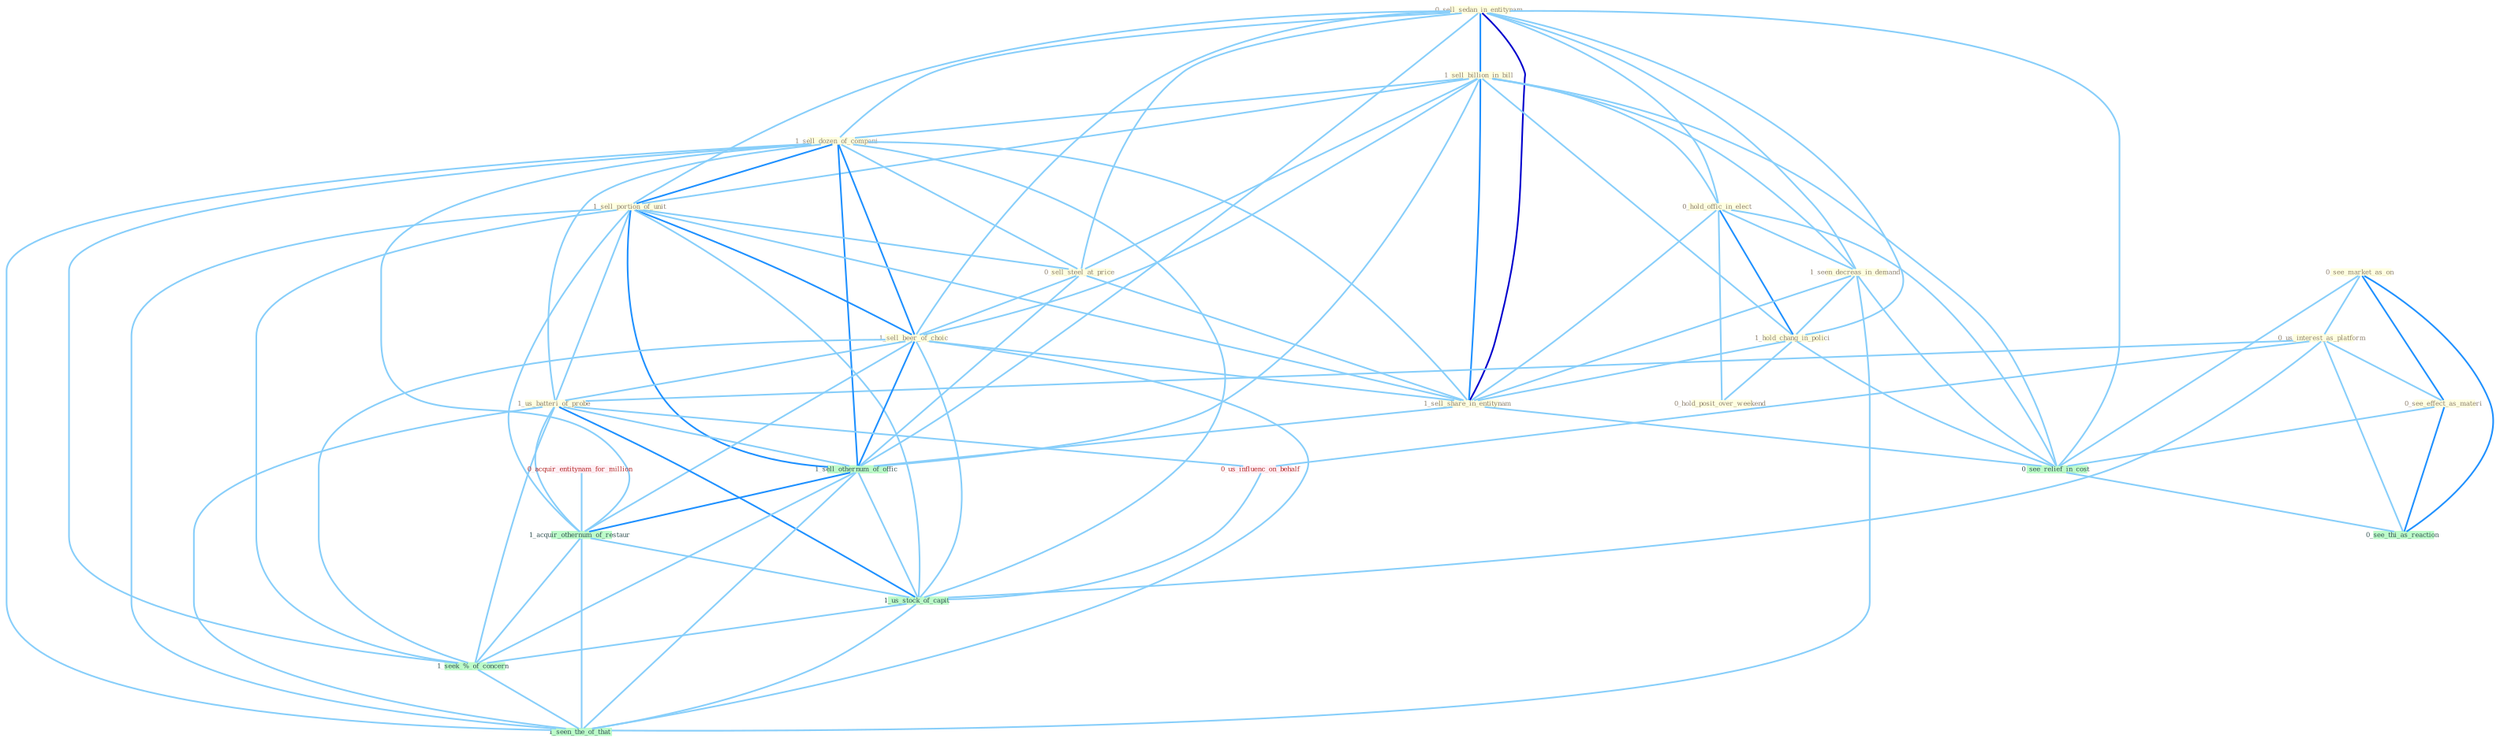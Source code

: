 Graph G{ 
    node
    [shape=polygon,style=filled,width=.5,height=.06,color="#BDFCC9",fixedsize=true,fontsize=4,
    fontcolor="#2f4f4f"];
    {node
    [color="#ffffe0", fontcolor="#8b7d6b"] "0_sell_sedan_in_entitynam " "1_sell_billion_in_bill " "0_hold_offic_in_elect " "0_see_market_as_on " "0_us_interest_as_platform " "1_sell_dozen_of_compani " "1_sell_portion_of_unit " "0_see_effect_as_materi " "0_sell_steel_at_price " "1_sell_beer_of_choic " "1_us_batteri_of_probe " "1_seen_decreas_in_demand " "1_hold_chang_in_polici " "0_hold_posit_over_weekend " "1_sell_share_in_entitynam "}
{node [color="#fff0f5", fontcolor="#b22222"] "0_acquir_entitynam_for_million " "0_us_influenc_on_behalf "}
edge [color="#B0E2FF"];

	"0_sell_sedan_in_entitynam " -- "1_sell_billion_in_bill " [w="2", color="#1e90ff" , len=0.8];
	"0_sell_sedan_in_entitynam " -- "0_hold_offic_in_elect " [w="1", color="#87cefa" ];
	"0_sell_sedan_in_entitynam " -- "1_sell_dozen_of_compani " [w="1", color="#87cefa" ];
	"0_sell_sedan_in_entitynam " -- "1_sell_portion_of_unit " [w="1", color="#87cefa" ];
	"0_sell_sedan_in_entitynam " -- "0_sell_steel_at_price " [w="1", color="#87cefa" ];
	"0_sell_sedan_in_entitynam " -- "1_sell_beer_of_choic " [w="1", color="#87cefa" ];
	"0_sell_sedan_in_entitynam " -- "1_seen_decreas_in_demand " [w="1", color="#87cefa" ];
	"0_sell_sedan_in_entitynam " -- "1_hold_chang_in_polici " [w="1", color="#87cefa" ];
	"0_sell_sedan_in_entitynam " -- "1_sell_share_in_entitynam " [w="3", color="#0000cd" , len=0.6];
	"0_sell_sedan_in_entitynam " -- "1_sell_othernum_of_offic " [w="1", color="#87cefa" ];
	"0_sell_sedan_in_entitynam " -- "0_see_relief_in_cost " [w="1", color="#87cefa" ];
	"1_sell_billion_in_bill " -- "0_hold_offic_in_elect " [w="1", color="#87cefa" ];
	"1_sell_billion_in_bill " -- "1_sell_dozen_of_compani " [w="1", color="#87cefa" ];
	"1_sell_billion_in_bill " -- "1_sell_portion_of_unit " [w="1", color="#87cefa" ];
	"1_sell_billion_in_bill " -- "0_sell_steel_at_price " [w="1", color="#87cefa" ];
	"1_sell_billion_in_bill " -- "1_sell_beer_of_choic " [w="1", color="#87cefa" ];
	"1_sell_billion_in_bill " -- "1_seen_decreas_in_demand " [w="1", color="#87cefa" ];
	"1_sell_billion_in_bill " -- "1_hold_chang_in_polici " [w="1", color="#87cefa" ];
	"1_sell_billion_in_bill " -- "1_sell_share_in_entitynam " [w="2", color="#1e90ff" , len=0.8];
	"1_sell_billion_in_bill " -- "1_sell_othernum_of_offic " [w="1", color="#87cefa" ];
	"1_sell_billion_in_bill " -- "0_see_relief_in_cost " [w="1", color="#87cefa" ];
	"0_hold_offic_in_elect " -- "1_seen_decreas_in_demand " [w="1", color="#87cefa" ];
	"0_hold_offic_in_elect " -- "1_hold_chang_in_polici " [w="2", color="#1e90ff" , len=0.8];
	"0_hold_offic_in_elect " -- "0_hold_posit_over_weekend " [w="1", color="#87cefa" ];
	"0_hold_offic_in_elect " -- "1_sell_share_in_entitynam " [w="1", color="#87cefa" ];
	"0_hold_offic_in_elect " -- "0_see_relief_in_cost " [w="1", color="#87cefa" ];
	"0_see_market_as_on " -- "0_us_interest_as_platform " [w="1", color="#87cefa" ];
	"0_see_market_as_on " -- "0_see_effect_as_materi " [w="2", color="#1e90ff" , len=0.8];
	"0_see_market_as_on " -- "0_see_relief_in_cost " [w="1", color="#87cefa" ];
	"0_see_market_as_on " -- "0_see_thi_as_reaction " [w="2", color="#1e90ff" , len=0.8];
	"0_us_interest_as_platform " -- "0_see_effect_as_materi " [w="1", color="#87cefa" ];
	"0_us_interest_as_platform " -- "1_us_batteri_of_probe " [w="1", color="#87cefa" ];
	"0_us_interest_as_platform " -- "0_us_influenc_on_behalf " [w="1", color="#87cefa" ];
	"0_us_interest_as_platform " -- "0_see_thi_as_reaction " [w="1", color="#87cefa" ];
	"0_us_interest_as_platform " -- "1_us_stock_of_capit " [w="1", color="#87cefa" ];
	"1_sell_dozen_of_compani " -- "1_sell_portion_of_unit " [w="2", color="#1e90ff" , len=0.8];
	"1_sell_dozen_of_compani " -- "0_sell_steel_at_price " [w="1", color="#87cefa" ];
	"1_sell_dozen_of_compani " -- "1_sell_beer_of_choic " [w="2", color="#1e90ff" , len=0.8];
	"1_sell_dozen_of_compani " -- "1_us_batteri_of_probe " [w="1", color="#87cefa" ];
	"1_sell_dozen_of_compani " -- "1_sell_share_in_entitynam " [w="1", color="#87cefa" ];
	"1_sell_dozen_of_compani " -- "1_sell_othernum_of_offic " [w="2", color="#1e90ff" , len=0.8];
	"1_sell_dozen_of_compani " -- "1_acquir_othernum_of_restaur " [w="1", color="#87cefa" ];
	"1_sell_dozen_of_compani " -- "1_us_stock_of_capit " [w="1", color="#87cefa" ];
	"1_sell_dozen_of_compani " -- "1_seek_%_of_concern " [w="1", color="#87cefa" ];
	"1_sell_dozen_of_compani " -- "1_seen_the_of_that " [w="1", color="#87cefa" ];
	"1_sell_portion_of_unit " -- "0_sell_steel_at_price " [w="1", color="#87cefa" ];
	"1_sell_portion_of_unit " -- "1_sell_beer_of_choic " [w="2", color="#1e90ff" , len=0.8];
	"1_sell_portion_of_unit " -- "1_us_batteri_of_probe " [w="1", color="#87cefa" ];
	"1_sell_portion_of_unit " -- "1_sell_share_in_entitynam " [w="1", color="#87cefa" ];
	"1_sell_portion_of_unit " -- "1_sell_othernum_of_offic " [w="2", color="#1e90ff" , len=0.8];
	"1_sell_portion_of_unit " -- "1_acquir_othernum_of_restaur " [w="1", color="#87cefa" ];
	"1_sell_portion_of_unit " -- "1_us_stock_of_capit " [w="1", color="#87cefa" ];
	"1_sell_portion_of_unit " -- "1_seek_%_of_concern " [w="1", color="#87cefa" ];
	"1_sell_portion_of_unit " -- "1_seen_the_of_that " [w="1", color="#87cefa" ];
	"0_see_effect_as_materi " -- "0_see_relief_in_cost " [w="1", color="#87cefa" ];
	"0_see_effect_as_materi " -- "0_see_thi_as_reaction " [w="2", color="#1e90ff" , len=0.8];
	"0_sell_steel_at_price " -- "1_sell_beer_of_choic " [w="1", color="#87cefa" ];
	"0_sell_steel_at_price " -- "1_sell_share_in_entitynam " [w="1", color="#87cefa" ];
	"0_sell_steel_at_price " -- "1_sell_othernum_of_offic " [w="1", color="#87cefa" ];
	"1_sell_beer_of_choic " -- "1_us_batteri_of_probe " [w="1", color="#87cefa" ];
	"1_sell_beer_of_choic " -- "1_sell_share_in_entitynam " [w="1", color="#87cefa" ];
	"1_sell_beer_of_choic " -- "1_sell_othernum_of_offic " [w="2", color="#1e90ff" , len=0.8];
	"1_sell_beer_of_choic " -- "1_acquir_othernum_of_restaur " [w="1", color="#87cefa" ];
	"1_sell_beer_of_choic " -- "1_us_stock_of_capit " [w="1", color="#87cefa" ];
	"1_sell_beer_of_choic " -- "1_seek_%_of_concern " [w="1", color="#87cefa" ];
	"1_sell_beer_of_choic " -- "1_seen_the_of_that " [w="1", color="#87cefa" ];
	"1_us_batteri_of_probe " -- "1_sell_othernum_of_offic " [w="1", color="#87cefa" ];
	"1_us_batteri_of_probe " -- "0_us_influenc_on_behalf " [w="1", color="#87cefa" ];
	"1_us_batteri_of_probe " -- "1_acquir_othernum_of_restaur " [w="1", color="#87cefa" ];
	"1_us_batteri_of_probe " -- "1_us_stock_of_capit " [w="2", color="#1e90ff" , len=0.8];
	"1_us_batteri_of_probe " -- "1_seek_%_of_concern " [w="1", color="#87cefa" ];
	"1_us_batteri_of_probe " -- "1_seen_the_of_that " [w="1", color="#87cefa" ];
	"1_seen_decreas_in_demand " -- "1_hold_chang_in_polici " [w="1", color="#87cefa" ];
	"1_seen_decreas_in_demand " -- "1_sell_share_in_entitynam " [w="1", color="#87cefa" ];
	"1_seen_decreas_in_demand " -- "0_see_relief_in_cost " [w="1", color="#87cefa" ];
	"1_seen_decreas_in_demand " -- "1_seen_the_of_that " [w="1", color="#87cefa" ];
	"1_hold_chang_in_polici " -- "0_hold_posit_over_weekend " [w="1", color="#87cefa" ];
	"1_hold_chang_in_polici " -- "1_sell_share_in_entitynam " [w="1", color="#87cefa" ];
	"1_hold_chang_in_polici " -- "0_see_relief_in_cost " [w="1", color="#87cefa" ];
	"1_sell_share_in_entitynam " -- "1_sell_othernum_of_offic " [w="1", color="#87cefa" ];
	"1_sell_share_in_entitynam " -- "0_see_relief_in_cost " [w="1", color="#87cefa" ];
	"0_acquir_entitynam_for_million " -- "1_acquir_othernum_of_restaur " [w="1", color="#87cefa" ];
	"1_sell_othernum_of_offic " -- "1_acquir_othernum_of_restaur " [w="2", color="#1e90ff" , len=0.8];
	"1_sell_othernum_of_offic " -- "1_us_stock_of_capit " [w="1", color="#87cefa" ];
	"1_sell_othernum_of_offic " -- "1_seek_%_of_concern " [w="1", color="#87cefa" ];
	"1_sell_othernum_of_offic " -- "1_seen_the_of_that " [w="1", color="#87cefa" ];
	"0_us_influenc_on_behalf " -- "1_us_stock_of_capit " [w="1", color="#87cefa" ];
	"0_see_relief_in_cost " -- "0_see_thi_as_reaction " [w="1", color="#87cefa" ];
	"1_acquir_othernum_of_restaur " -- "1_us_stock_of_capit " [w="1", color="#87cefa" ];
	"1_acquir_othernum_of_restaur " -- "1_seek_%_of_concern " [w="1", color="#87cefa" ];
	"1_acquir_othernum_of_restaur " -- "1_seen_the_of_that " [w="1", color="#87cefa" ];
	"1_us_stock_of_capit " -- "1_seek_%_of_concern " [w="1", color="#87cefa" ];
	"1_us_stock_of_capit " -- "1_seen_the_of_that " [w="1", color="#87cefa" ];
	"1_seek_%_of_concern " -- "1_seen_the_of_that " [w="1", color="#87cefa" ];
}